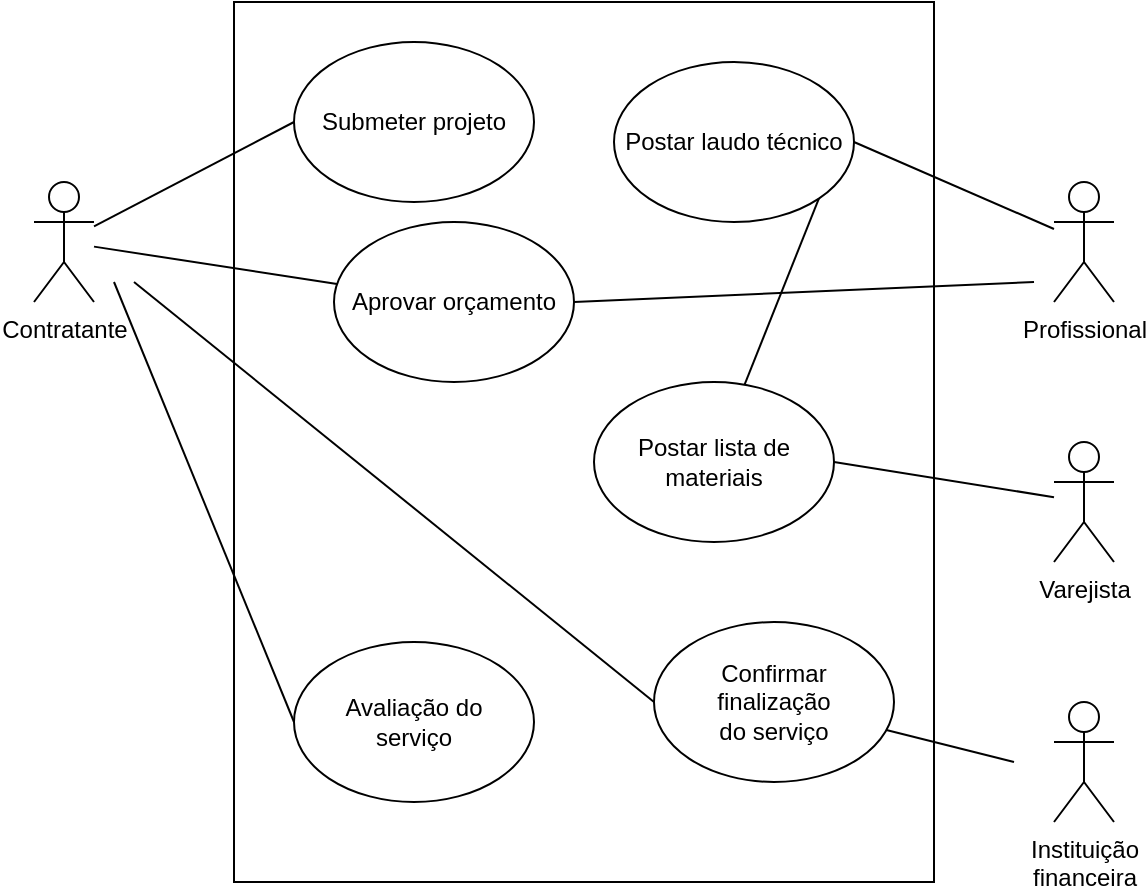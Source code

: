 <mxfile version="26.1.3">
  <diagram name="Página-1" id="AiskDo8snz670i-G4ISs">
    <mxGraphModel dx="1050" dy="557" grid="1" gridSize="10" guides="1" tooltips="1" connect="1" arrows="1" fold="1" page="1" pageScale="1" pageWidth="827" pageHeight="1169" math="0" shadow="0">
      <root>
        <mxCell id="0" />
        <mxCell id="1" parent="0" />
        <mxCell id="yUqG6FH9V8UZ_ctYaShu-2" value="" style="rounded=0;whiteSpace=wrap;html=1;" parent="1" vertex="1">
          <mxGeometry x="350" y="10" width="350" height="440" as="geometry" />
        </mxCell>
        <mxCell id="yUqG6FH9V8UZ_ctYaShu-3" value="Submeter projeto" style="ellipse;whiteSpace=wrap;html=1;" parent="1" vertex="1">
          <mxGeometry x="380" y="30" width="120" height="80" as="geometry" />
        </mxCell>
        <mxCell id="yUqG6FH9V8UZ_ctYaShu-4" value="Aprovar orçamento" style="ellipse;whiteSpace=wrap;html=1;" parent="1" vertex="1">
          <mxGeometry x="400" y="120" width="120" height="80" as="geometry" />
        </mxCell>
        <mxCell id="yUqG6FH9V8UZ_ctYaShu-5" value="Postar laudo técnico" style="ellipse;whiteSpace=wrap;html=1;" parent="1" vertex="1">
          <mxGeometry x="540" y="40" width="120" height="80" as="geometry" />
        </mxCell>
        <mxCell id="yUqG6FH9V8UZ_ctYaShu-6" value="Postar lista de materiais" style="ellipse;whiteSpace=wrap;html=1;" parent="1" vertex="1">
          <mxGeometry x="530" y="200" width="120" height="80" as="geometry" />
        </mxCell>
        <mxCell id="yUqG6FH9V8UZ_ctYaShu-8" value="Confirmar&lt;br&gt;finalização&lt;br&gt;do serviço" style="ellipse;whiteSpace=wrap;html=1;" parent="1" vertex="1">
          <mxGeometry x="560" y="320" width="120" height="80" as="geometry" />
        </mxCell>
        <mxCell id="yUqG6FH9V8UZ_ctYaShu-9" value="Avaliação do&lt;br&gt;serviço" style="ellipse;whiteSpace=wrap;html=1;" parent="1" vertex="1">
          <mxGeometry x="380" y="330" width="120" height="80" as="geometry" />
        </mxCell>
        <mxCell id="yUqG6FH9V8UZ_ctYaShu-10" value="Contratante" style="shape=umlActor;verticalLabelPosition=bottom;verticalAlign=top;html=1;outlineConnect=0;" parent="1" vertex="1">
          <mxGeometry x="250" y="100" width="30" height="60" as="geometry" />
        </mxCell>
        <mxCell id="yUqG6FH9V8UZ_ctYaShu-11" value="Profissional" style="shape=umlActor;verticalLabelPosition=bottom;verticalAlign=top;html=1;outlineConnect=0;" parent="1" vertex="1">
          <mxGeometry x="760" y="100" width="30" height="60" as="geometry" />
        </mxCell>
        <mxCell id="yUqG6FH9V8UZ_ctYaShu-12" value="Varejista" style="shape=umlActor;verticalLabelPosition=bottom;verticalAlign=top;html=1;outlineConnect=0;" parent="1" vertex="1">
          <mxGeometry x="760" y="230" width="30" height="60" as="geometry" />
        </mxCell>
        <mxCell id="yUqG6FH9V8UZ_ctYaShu-13" value="Instituição&lt;div&gt;financeira&lt;/div&gt;" style="shape=umlActor;verticalLabelPosition=bottom;verticalAlign=top;html=1;outlineConnect=0;" parent="1" vertex="1">
          <mxGeometry x="760" y="360" width="30" height="60" as="geometry" />
        </mxCell>
        <mxCell id="yUqG6FH9V8UZ_ctYaShu-14" value="" style="endArrow=none;html=1;rounded=0;entryX=0;entryY=0.5;entryDx=0;entryDy=0;" parent="1" source="yUqG6FH9V8UZ_ctYaShu-10" target="yUqG6FH9V8UZ_ctYaShu-3" edge="1">
          <mxGeometry width="50" height="50" relative="1" as="geometry">
            <mxPoint x="390" y="300" as="sourcePoint" />
            <mxPoint x="440" y="250" as="targetPoint" />
          </mxGeometry>
        </mxCell>
        <mxCell id="yUqG6FH9V8UZ_ctYaShu-15" value="" style="endArrow=none;html=1;rounded=0;" parent="1" source="yUqG6FH9V8UZ_ctYaShu-10" target="yUqG6FH9V8UZ_ctYaShu-4" edge="1">
          <mxGeometry width="50" height="50" relative="1" as="geometry">
            <mxPoint x="390" y="300" as="sourcePoint" />
            <mxPoint x="440" y="250" as="targetPoint" />
          </mxGeometry>
        </mxCell>
        <mxCell id="yUqG6FH9V8UZ_ctYaShu-16" value="" style="endArrow=none;html=1;rounded=0;exitX=0;exitY=0.5;exitDx=0;exitDy=0;" parent="1" source="yUqG6FH9V8UZ_ctYaShu-8" edge="1">
          <mxGeometry width="50" height="50" relative="1" as="geometry">
            <mxPoint x="390" y="300" as="sourcePoint" />
            <mxPoint x="300" y="150" as="targetPoint" />
          </mxGeometry>
        </mxCell>
        <mxCell id="yUqG6FH9V8UZ_ctYaShu-17" value="" style="endArrow=none;html=1;rounded=0;exitX=0;exitY=0.5;exitDx=0;exitDy=0;" parent="1" source="yUqG6FH9V8UZ_ctYaShu-9" edge="1">
          <mxGeometry width="50" height="50" relative="1" as="geometry">
            <mxPoint x="390" y="300" as="sourcePoint" />
            <mxPoint x="290" y="150" as="targetPoint" />
          </mxGeometry>
        </mxCell>
        <mxCell id="yUqG6FH9V8UZ_ctYaShu-18" value="" style="endArrow=none;html=1;rounded=0;exitX=1;exitY=0.5;exitDx=0;exitDy=0;" parent="1" source="yUqG6FH9V8UZ_ctYaShu-5" target="yUqG6FH9V8UZ_ctYaShu-11" edge="1">
          <mxGeometry width="50" height="50" relative="1" as="geometry">
            <mxPoint x="390" y="300" as="sourcePoint" />
            <mxPoint x="440" y="250" as="targetPoint" />
          </mxGeometry>
        </mxCell>
        <mxCell id="yUqG6FH9V8UZ_ctYaShu-19" value="" style="endArrow=none;html=1;rounded=0;exitX=1;exitY=0.5;exitDx=0;exitDy=0;" parent="1" source="yUqG6FH9V8UZ_ctYaShu-4" edge="1">
          <mxGeometry width="50" height="50" relative="1" as="geometry">
            <mxPoint x="390" y="300" as="sourcePoint" />
            <mxPoint x="750" y="150" as="targetPoint" />
          </mxGeometry>
        </mxCell>
        <mxCell id="yUqG6FH9V8UZ_ctYaShu-20" value="" style="endArrow=none;html=1;rounded=0;exitX=1;exitY=0.5;exitDx=0;exitDy=0;" parent="1" source="yUqG6FH9V8UZ_ctYaShu-6" target="yUqG6FH9V8UZ_ctYaShu-12" edge="1">
          <mxGeometry width="50" height="50" relative="1" as="geometry">
            <mxPoint x="390" y="300" as="sourcePoint" />
            <mxPoint x="440" y="250" as="targetPoint" />
          </mxGeometry>
        </mxCell>
        <mxCell id="yUqG6FH9V8UZ_ctYaShu-21" value="" style="endArrow=none;html=1;rounded=0;" parent="1" source="yUqG6FH9V8UZ_ctYaShu-8" edge="1">
          <mxGeometry width="50" height="50" relative="1" as="geometry">
            <mxPoint x="390" y="300" as="sourcePoint" />
            <mxPoint x="740" y="390" as="targetPoint" />
          </mxGeometry>
        </mxCell>
        <mxCell id="yUqG6FH9V8UZ_ctYaShu-22" value="" style="endArrow=none;html=1;rounded=0;entryX=1;entryY=1;entryDx=0;entryDy=0;" parent="1" source="yUqG6FH9V8UZ_ctYaShu-6" edge="1" target="yUqG6FH9V8UZ_ctYaShu-5">
          <mxGeometry width="50" height="50" relative="1" as="geometry">
            <mxPoint x="390" y="300" as="sourcePoint" />
            <mxPoint x="740" y="170" as="targetPoint" />
          </mxGeometry>
        </mxCell>
      </root>
    </mxGraphModel>
  </diagram>
</mxfile>
